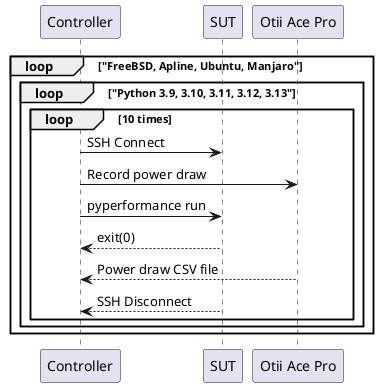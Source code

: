 @startuml
loop "FreeBSD, Apline, Ubuntu, Manjaro"
loop "Python 3.9, 3.10, 3.11, 3.12, 3.13"
loop 10 times
    Controller -> SUT: SSH Connect
    Controller -> "Otii Ace Pro": Record power draw
    Controller -> SUT: pyperformance run
    SUT --> Controller: exit(0)
    "Otii Ace Pro" --> Controller: Power draw CSV file
    SUT --> Controller: SSH Disconnect
end
end
end
@enduml